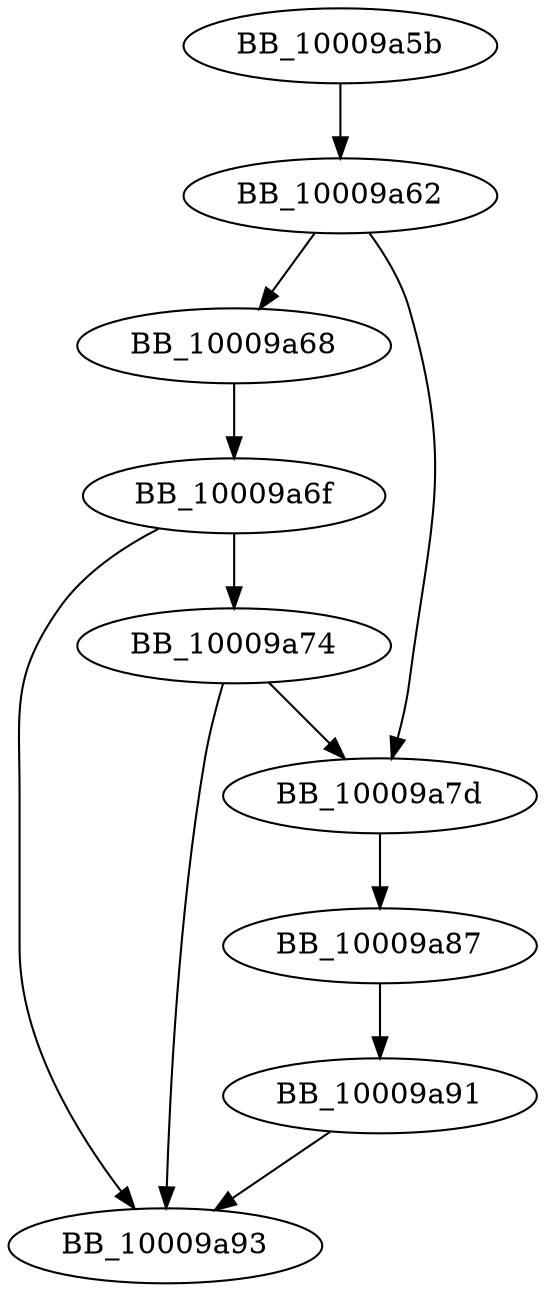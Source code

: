 DiGraph __FF_MSGBANNER{
BB_10009a5b->BB_10009a62
BB_10009a62->BB_10009a68
BB_10009a62->BB_10009a7d
BB_10009a68->BB_10009a6f
BB_10009a6f->BB_10009a74
BB_10009a6f->BB_10009a93
BB_10009a74->BB_10009a7d
BB_10009a74->BB_10009a93
BB_10009a7d->BB_10009a87
BB_10009a87->BB_10009a91
BB_10009a91->BB_10009a93
}
